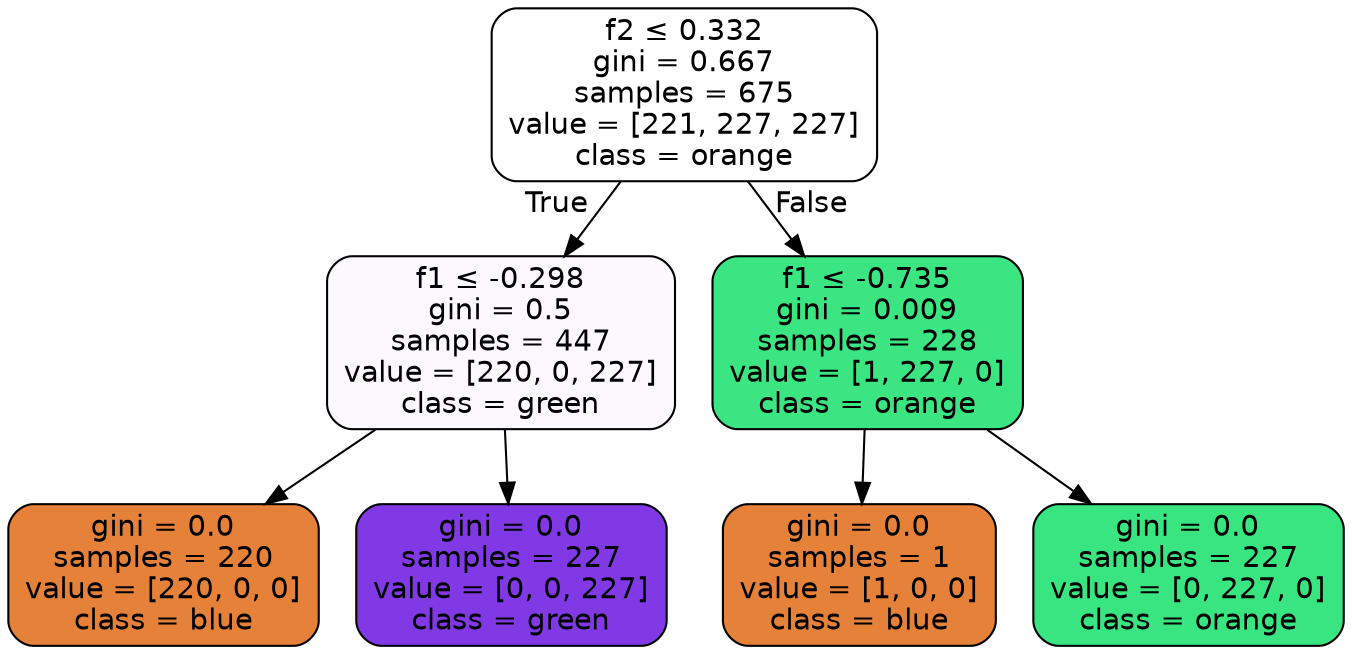 digraph Tree {
node [shape=box, style="filled, rounded", color="black", fontname="helvetica"] ;
edge [fontname="helvetica"] ;
0 [label=<f2 &le; 0.332<br/>gini = 0.667<br/>samples = 675<br/>value = [221, 227, 227]<br/>class = orange>, fillcolor="#ffffff"] ;
1 [label=<f1 &le; -0.298<br/>gini = 0.5<br/>samples = 447<br/>value = [220, 0, 227]<br/>class = green>, fillcolor="#fbf9fe"] ;
0 -> 1 [labeldistance=2.5, labelangle=45, headlabel="True"] ;
2 [label=<gini = 0.0<br/>samples = 220<br/>value = [220, 0, 0]<br/>class = blue>, fillcolor="#e58139"] ;
1 -> 2 ;
3 [label=<gini = 0.0<br/>samples = 227<br/>value = [0, 0, 227]<br/>class = green>, fillcolor="#8139e5"] ;
1 -> 3 ;
4 [label=<f1 &le; -0.735<br/>gini = 0.009<br/>samples = 228<br/>value = [1, 227, 0]<br/>class = orange>, fillcolor="#3ae582"] ;
0 -> 4 [labeldistance=2.5, labelangle=-45, headlabel="False"] ;
5 [label=<gini = 0.0<br/>samples = 1<br/>value = [1, 0, 0]<br/>class = blue>, fillcolor="#e58139"] ;
4 -> 5 ;
6 [label=<gini = 0.0<br/>samples = 227<br/>value = [0, 227, 0]<br/>class = orange>, fillcolor="#39e581"] ;
4 -> 6 ;
}